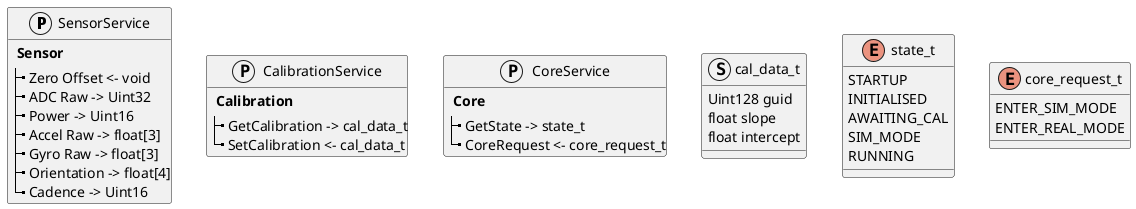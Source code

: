 @startuml
!pragma teoz true

protocol SensorService {
    ** Sensor **
    |_ Zero Offset <- void
    |_ ADC Raw -> Uint32
    |_ Power -> Uint16
    |_ Accel Raw -> float[3]
    |_ Gyro Raw -> float[3]
    |_ Orientation -> float[4]
    |_ Cadence -> Uint16
}

protocol CalibrationService {
    ** Calibration **
    |_ GetCalibration -> cal_data_t
    |_ SetCalibration <- cal_data_t
}

protocol CoreService {
    ** Core **
    |_ GetState -> state_t
    |_ CoreRequest <- core_request_t
}

struct cal_data_t {
    Uint128 guid
    float slope
    float intercept
}

enum state_t {
    STARTUP
    INITIALISED
    AWAITING_CAL
    SIM_MODE
    RUNNING
}

enum core_request_t {
    ENTER_SIM_MODE
    ENTER_REAL_MODE
}

SensorService -[hidden] CalibrationService
CalibrationService -[hidden] CoreService

cal_data_t -[hidden] state_t
state_t -[hidden] core_request_t

@enduml
